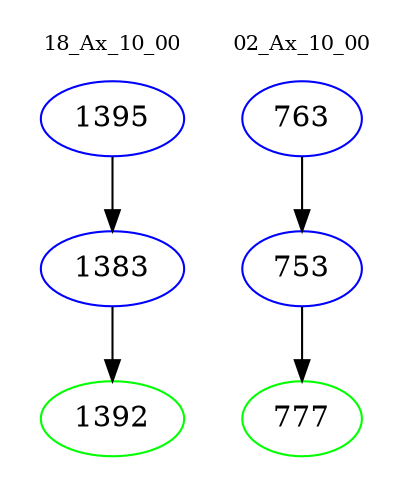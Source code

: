 digraph{
subgraph cluster_0 {
color = white
label = "18_Ax_10_00";
fontsize=10;
T0_1395 [label="1395", color="blue"]
T0_1395 -> T0_1383 [color="black"]
T0_1383 [label="1383", color="blue"]
T0_1383 -> T0_1392 [color="black"]
T0_1392 [label="1392", color="green"]
}
subgraph cluster_1 {
color = white
label = "02_Ax_10_00";
fontsize=10;
T1_763 [label="763", color="blue"]
T1_763 -> T1_753 [color="black"]
T1_753 [label="753", color="blue"]
T1_753 -> T1_777 [color="black"]
T1_777 [label="777", color="green"]
}
}
